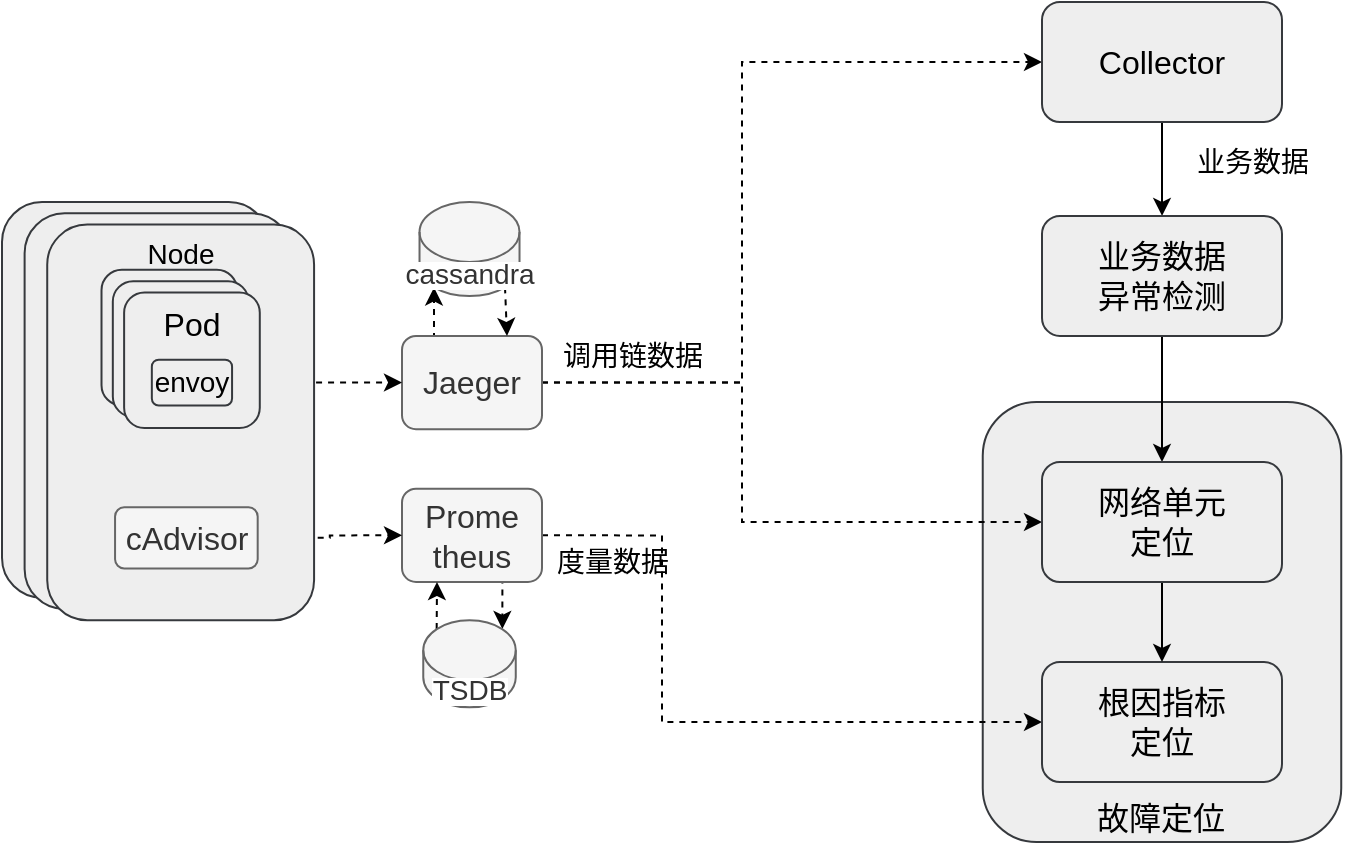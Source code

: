 <mxfile version="14.7.0" type="github">
  <diagram id="DzG7arqEU5-AnevF1Nen" name="Page-1">
    <mxGraphModel dx="1865" dy="585" grid="1" gridSize="10" guides="1" tooltips="1" connect="1" arrows="1" fold="1" page="1" pageScale="1" pageWidth="827" pageHeight="1169" math="0" shadow="0">
      <root>
        <mxCell id="0" />
        <mxCell id="1" parent="0" />
        <mxCell id="ERv-LBX_5asnK2KFsqda-29" value="&lt;font style=&quot;font-size: 16px&quot;&gt;故障定位&lt;/font&gt;" style="rounded=1;whiteSpace=wrap;html=1;fillColor=#eeeeee;strokeColor=#36393d;verticalAlign=bottom;" parent="1" vertex="1">
          <mxGeometry x="440.37" y="340" width="179.25" height="220" as="geometry" />
        </mxCell>
        <mxCell id="ERv-LBX_5asnK2KFsqda-11" style="edgeStyle=orthogonalEdgeStyle;rounded=0;orthogonalLoop=1;jettySize=auto;html=1;exitX=0.75;exitY=1;exitDx=0;exitDy=0;entryX=0.855;entryY=0;entryDx=0;entryDy=4.35;entryPerimeter=0;dashed=1;" parent="1" source="fZ4H30Nkea6zh-BxhHi_-9" target="ERv-LBX_5asnK2KFsqda-8" edge="1">
          <mxGeometry relative="1" as="geometry" />
        </mxCell>
        <mxCell id="ERv-LBX_5asnK2KFsqda-60" style="edgeStyle=orthogonalEdgeStyle;rounded=0;orthogonalLoop=1;jettySize=auto;html=1;exitX=1;exitY=0.5;exitDx=0;exitDy=0;entryX=0;entryY=0.5;entryDx=0;entryDy=0;dashed=1;strokeWidth=1;" parent="1" source="fZ4H30Nkea6zh-BxhHi_-9" target="fZ4H30Nkea6zh-BxhHi_-11" edge="1">
          <mxGeometry relative="1" as="geometry">
            <Array as="points">
              <mxPoint x="280" y="407" />
              <mxPoint x="280" y="500" />
            </Array>
          </mxGeometry>
        </mxCell>
        <mxCell id="fZ4H30Nkea6zh-BxhHi_-9" value="&lt;font style=&quot;font-size: 16px&quot;&gt;Prome&lt;br&gt;theus&lt;/font&gt;" style="rounded=1;whiteSpace=wrap;html=1;strokeColor=#666666;align=center;fillColor=#f5f5f5;fontColor=#333333;" parent="1" vertex="1">
          <mxGeometry x="150" y="383.33" width="70" height="46.67" as="geometry" />
        </mxCell>
        <mxCell id="ERv-LBX_5asnK2KFsqda-6" style="edgeStyle=orthogonalEdgeStyle;rounded=0;orthogonalLoop=1;jettySize=auto;html=1;exitX=0.25;exitY=0;exitDx=0;exitDy=0;entryX=0.145;entryY=1;entryDx=0;entryDy=-4.35;entryPerimeter=0;dashed=1;" parent="1" source="fZ4H30Nkea6zh-BxhHi_-10" target="fZ4H30Nkea6zh-BxhHi_-17" edge="1">
          <mxGeometry relative="1" as="geometry" />
        </mxCell>
        <mxCell id="ERv-LBX_5asnK2KFsqda-53" style="edgeStyle=orthogonalEdgeStyle;rounded=0;orthogonalLoop=1;jettySize=auto;html=1;exitX=1;exitY=0.5;exitDx=0;exitDy=0;entryX=0;entryY=0.5;entryDx=0;entryDy=0;dashed=1;strokeWidth=1;" parent="1" source="fZ4H30Nkea6zh-BxhHi_-10" target="EUreFmXFgwSQ7AmeQQES-7" edge="1">
          <mxGeometry relative="1" as="geometry">
            <Array as="points">
              <mxPoint x="320" y="330" />
              <mxPoint x="320" y="170" />
            </Array>
          </mxGeometry>
        </mxCell>
        <mxCell id="ERv-LBX_5asnK2KFsqda-58" style="edgeStyle=orthogonalEdgeStyle;rounded=0;orthogonalLoop=1;jettySize=auto;html=1;exitX=1;exitY=0.5;exitDx=0;exitDy=0;dashed=1;strokeWidth=1;entryX=0;entryY=0.5;entryDx=0;entryDy=0;" parent="1" source="fZ4H30Nkea6zh-BxhHi_-10" target="ERv-LBX_5asnK2KFsqda-21" edge="1">
          <mxGeometry relative="1" as="geometry">
            <mxPoint x="380" y="370" as="targetPoint" />
            <Array as="points">
              <mxPoint x="320" y="330" />
              <mxPoint x="320" y="400" />
            </Array>
          </mxGeometry>
        </mxCell>
        <mxCell id="fZ4H30Nkea6zh-BxhHi_-10" value="&lt;font style=&quot;font-size: 16px&quot;&gt;Jaeger&lt;/font&gt;" style="rounded=1;whiteSpace=wrap;html=1;strokeColor=#666666;align=center;fillColor=#f5f5f5;fontColor=#333333;" parent="1" vertex="1">
          <mxGeometry x="150" y="306.95" width="70" height="46.67" as="geometry" />
        </mxCell>
        <mxCell id="fZ4H30Nkea6zh-BxhHi_-11" value="&lt;span style=&quot;font-size: 16px&quot;&gt;根因指标&lt;br&gt;定位&lt;/span&gt;" style="rounded=1;whiteSpace=wrap;html=1;align=center;fillColor=#eeeeee;strokeColor=#36393d;" parent="1" vertex="1">
          <mxGeometry x="470" y="470" width="120" height="60" as="geometry" />
        </mxCell>
        <mxCell id="ERv-LBX_5asnK2KFsqda-7" style="edgeStyle=orthogonalEdgeStyle;rounded=0;orthogonalLoop=1;jettySize=auto;html=1;exitX=0.855;exitY=1;exitDx=0;exitDy=-4.35;exitPerimeter=0;entryX=0.75;entryY=0;entryDx=0;entryDy=0;dashed=1;" parent="1" source="fZ4H30Nkea6zh-BxhHi_-17" target="fZ4H30Nkea6zh-BxhHi_-10" edge="1">
          <mxGeometry relative="1" as="geometry" />
        </mxCell>
        <mxCell id="fZ4H30Nkea6zh-BxhHi_-17" value="&lt;span style=&quot;font-family: &amp;#34;arial&amp;#34; , sans-serif ; background-color: rgb(255 , 255 , 255)&quot;&gt;&lt;font style=&quot;font-size: 14px&quot;&gt;cassandra&lt;/font&gt;&lt;/span&gt;" style="shape=cylinder3;whiteSpace=wrap;html=1;boundedLbl=1;backgroundOutline=1;size=15;align=center;fillColor=#f5f5f5;strokeColor=#666666;fontColor=#333333;" parent="1" vertex="1">
          <mxGeometry x="158.76" y="240" width="50" height="47.06" as="geometry" />
        </mxCell>
        <mxCell id="ERv-LBX_5asnK2KFsqda-13" style="edgeStyle=orthogonalEdgeStyle;rounded=0;orthogonalLoop=1;jettySize=auto;html=1;exitX=0.5;exitY=1;exitDx=0;exitDy=0;entryX=0.5;entryY=0;entryDx=0;entryDy=0;" parent="1" source="EUreFmXFgwSQ7AmeQQES-7" target="EUreFmXFgwSQ7AmeQQES-8" edge="1">
          <mxGeometry relative="1" as="geometry" />
        </mxCell>
        <mxCell id="EUreFmXFgwSQ7AmeQQES-7" value="&lt;font style=&quot;font-size: 16px&quot;&gt;Collector&lt;/font&gt;" style="rounded=1;whiteSpace=wrap;html=1;align=center;fillColor=#eeeeee;strokeColor=#36393d;" parent="1" vertex="1">
          <mxGeometry x="470" y="140" width="120" height="60" as="geometry" />
        </mxCell>
        <mxCell id="ERv-LBX_5asnK2KFsqda-31" style="edgeStyle=orthogonalEdgeStyle;rounded=0;orthogonalLoop=1;jettySize=auto;html=1;exitX=0.5;exitY=1;exitDx=0;exitDy=0;strokeWidth=1;" parent="1" source="EUreFmXFgwSQ7AmeQQES-8" edge="1">
          <mxGeometry relative="1" as="geometry">
            <mxPoint x="530" y="370" as="targetPoint" />
          </mxGeometry>
        </mxCell>
        <mxCell id="EUreFmXFgwSQ7AmeQQES-8" value="&lt;font style=&quot;font-size: 16px&quot;&gt;业务数据&lt;br&gt;异常检测&lt;/font&gt;" style="rounded=1;whiteSpace=wrap;html=1;align=center;fillColor=#eeeeee;strokeColor=#36393d;" parent="1" vertex="1">
          <mxGeometry x="470" y="246.95" width="120" height="60" as="geometry" />
        </mxCell>
        <mxCell id="ERv-LBX_5asnK2KFsqda-10" style="edgeStyle=orthogonalEdgeStyle;rounded=0;orthogonalLoop=1;jettySize=auto;html=1;exitX=0.145;exitY=0;exitDx=0;exitDy=4.35;exitPerimeter=0;entryX=0.25;entryY=1;entryDx=0;entryDy=0;dashed=1;" parent="1" source="ERv-LBX_5asnK2KFsqda-8" target="fZ4H30Nkea6zh-BxhHi_-9" edge="1">
          <mxGeometry relative="1" as="geometry" />
        </mxCell>
        <mxCell id="ERv-LBX_5asnK2KFsqda-8" value="&lt;span style=&quot;font-family: &amp;#34;arial&amp;#34; , sans-serif ; background-color: rgb(255 , 255 , 255)&quot;&gt;&lt;font style=&quot;font-size: 14px&quot;&gt;TSDB&lt;/font&gt;&lt;/span&gt;" style="shape=cylinder3;whiteSpace=wrap;html=1;boundedLbl=1;backgroundOutline=1;size=15;align=center;fillColor=#f5f5f5;strokeColor=#666666;fontColor=#333333;" parent="1" vertex="1">
          <mxGeometry x="160.63" y="449.15" width="46.25" height="43.53" as="geometry" />
        </mxCell>
        <mxCell id="ERv-LBX_5asnK2KFsqda-17" value="&lt;font style=&quot;font-size: 14px&quot;&gt;调用链数据&lt;/font&gt;" style="text;html=1;align=center;verticalAlign=middle;resizable=0;points=[];autosize=1;strokeColor=none;" parent="1" vertex="1">
          <mxGeometry x="220" y="306.95" width="90" height="20" as="geometry" />
        </mxCell>
        <mxCell id="ERv-LBX_5asnK2KFsqda-18" value="&lt;font style=&quot;font-size: 14px&quot;&gt;度量数据&lt;/font&gt;" style="text;html=1;align=center;verticalAlign=middle;resizable=0;points=[];autosize=1;strokeColor=none;" parent="1" vertex="1">
          <mxGeometry x="220" y="410" width="70" height="20" as="geometry" />
        </mxCell>
        <mxCell id="ERv-LBX_5asnK2KFsqda-23" style="edgeStyle=orthogonalEdgeStyle;rounded=0;orthogonalLoop=1;jettySize=auto;html=1;exitX=0.5;exitY=1;exitDx=0;exitDy=0;entryX=0.5;entryY=0;entryDx=0;entryDy=0;" parent="1" source="ERv-LBX_5asnK2KFsqda-21" target="fZ4H30Nkea6zh-BxhHi_-11" edge="1">
          <mxGeometry relative="1" as="geometry" />
        </mxCell>
        <mxCell id="ERv-LBX_5asnK2KFsqda-21" value="&lt;span style=&quot;font-size: 16px&quot;&gt;网络单元&lt;br&gt;定位&lt;/span&gt;" style="rounded=1;whiteSpace=wrap;html=1;align=center;fillColor=#eeeeee;strokeColor=#36393d;" parent="1" vertex="1">
          <mxGeometry x="470" y="370" width="120" height="60" as="geometry" />
        </mxCell>
        <mxCell id="ERv-LBX_5asnK2KFsqda-52" style="edgeStyle=orthogonalEdgeStyle;rounded=0;orthogonalLoop=1;jettySize=auto;html=1;exitX=1;exitY=0.5;exitDx=0;exitDy=0;entryX=0;entryY=0.5;entryDx=0;entryDy=0;dashed=1;strokeWidth=1;" parent="1" source="ERv-LBX_5asnK2KFsqda-50" target="fZ4H30Nkea6zh-BxhHi_-9" edge="1">
          <mxGeometry relative="1" as="geometry" />
        </mxCell>
        <mxCell id="ERv-LBX_5asnK2KFsqda-51" style="edgeStyle=orthogonalEdgeStyle;rounded=0;orthogonalLoop=1;jettySize=auto;html=1;exitX=1;exitY=0.5;exitDx=0;exitDy=0;entryX=0;entryY=0.5;entryDx=0;entryDy=0;dashed=1;strokeWidth=1;" parent="1" source="ERv-LBX_5asnK2KFsqda-46" target="fZ4H30Nkea6zh-BxhHi_-10" edge="1">
          <mxGeometry relative="1" as="geometry" />
        </mxCell>
        <mxCell id="ERv-LBX_5asnK2KFsqda-59" value="&lt;font style=&quot;font-size: 14px&quot;&gt;业务数据&lt;/font&gt;" style="text;html=1;align=center;verticalAlign=middle;resizable=0;points=[];autosize=1;strokeColor=none;" parent="1" vertex="1">
          <mxGeometry x="540" y="210" width="70" height="20" as="geometry" />
        </mxCell>
        <mxCell id="BWutCwUlNlzleq51l1nI-1" value="" style="group" parent="1" vertex="1" connectable="0">
          <mxGeometry x="-50" y="240.0" width="156.04" height="209.15" as="geometry" />
        </mxCell>
        <mxCell id="ERv-LBX_5asnK2KFsqda-57" value="&lt;font style=&quot;font-size: 16px&quot;&gt;Node&lt;/font&gt;" style="rounded=1;whiteSpace=wrap;html=1;fillColor=#eeeeee;strokeColor=#36393d;verticalAlign=top;" parent="BWutCwUlNlzleq51l1nI-1" vertex="1">
          <mxGeometry width="133.429" height="197.845" as="geometry" />
        </mxCell>
        <mxCell id="ERv-LBX_5asnK2KFsqda-56" value="&lt;font style=&quot;font-size: 16px&quot;&gt;Node&lt;/font&gt;" style="rounded=1;whiteSpace=wrap;html=1;fillColor=#eeeeee;strokeColor=#36393d;verticalAlign=top;" parent="BWutCwUlNlzleq51l1nI-1" vertex="1">
          <mxGeometry x="11.306" y="5.653" width="133.429" height="197.845" as="geometry" />
        </mxCell>
        <mxCell id="ERv-LBX_5asnK2KFsqda-39" value="&lt;font style=&quot;font-size: 14px&quot;&gt;Node&lt;/font&gt;" style="rounded=1;whiteSpace=wrap;html=1;fillColor=#eeeeee;strokeColor=#36393d;verticalAlign=top;" parent="BWutCwUlNlzleq51l1nI-1" vertex="1">
          <mxGeometry x="22.611" y="11.305" width="133.429" height="197.845" as="geometry" />
        </mxCell>
        <mxCell id="ERv-LBX_5asnK2KFsqda-49" value="" style="group" parent="BWutCwUlNlzleq51l1nI-1" vertex="1" connectable="0">
          <mxGeometry x="49.756" y="33.916" width="79.139" height="79.138" as="geometry" />
        </mxCell>
        <mxCell id="ERv-LBX_5asnK2KFsqda-42" value="" style="rounded=1;whiteSpace=wrap;html=1;fillColor=#eeeeee;strokeColor=#36393d;" parent="ERv-LBX_5asnK2KFsqda-49" vertex="1">
          <mxGeometry width="67.834" height="67.832" as="geometry" />
        </mxCell>
        <mxCell id="ERv-LBX_5asnK2KFsqda-43" value="" style="rounded=1;whiteSpace=wrap;html=1;fillColor=#eeeeee;strokeColor=#36393d;" parent="ERv-LBX_5asnK2KFsqda-49" vertex="1">
          <mxGeometry x="5.653" y="5.653" width="67.834" height="67.832" as="geometry" />
        </mxCell>
        <mxCell id="ERv-LBX_5asnK2KFsqda-44" value="&lt;font style=&quot;font-size: 16px&quot;&gt;Pod&lt;/font&gt;" style="rounded=1;whiteSpace=wrap;html=1;fillColor=#eeeeee;strokeColor=#36393d;verticalAlign=top;" parent="ERv-LBX_5asnK2KFsqda-49" vertex="1">
          <mxGeometry x="11.306" y="11.305" width="67.834" height="67.832" as="geometry" />
        </mxCell>
        <mxCell id="ERv-LBX_5asnK2KFsqda-46" value="&lt;font style=&quot;font-size: 14px&quot;&gt;envoy&lt;/font&gt;" style="rounded=1;whiteSpace=wrap;html=1;strokeColor=#36393d;align=center;fillColor=#eeeeee;" parent="ERv-LBX_5asnK2KFsqda-49" vertex="1">
          <mxGeometry x="25.165" y="44.908" width="40.116" height="22.923" as="geometry" />
        </mxCell>
        <mxCell id="ERv-LBX_5asnK2KFsqda-50" value="&lt;font style=&quot;font-size: 16px&quot;&gt;cAdvisor&lt;/font&gt;" style="rounded=1;whiteSpace=wrap;html=1;strokeColor=#666666;align=center;fillColor=#f5f5f5;fontColor=#333333;" parent="BWutCwUlNlzleq51l1nI-1" vertex="1">
          <mxGeometry x="56.528" y="152.625" width="71.316" height="30.564" as="geometry" />
        </mxCell>
      </root>
    </mxGraphModel>
  </diagram>
</mxfile>
